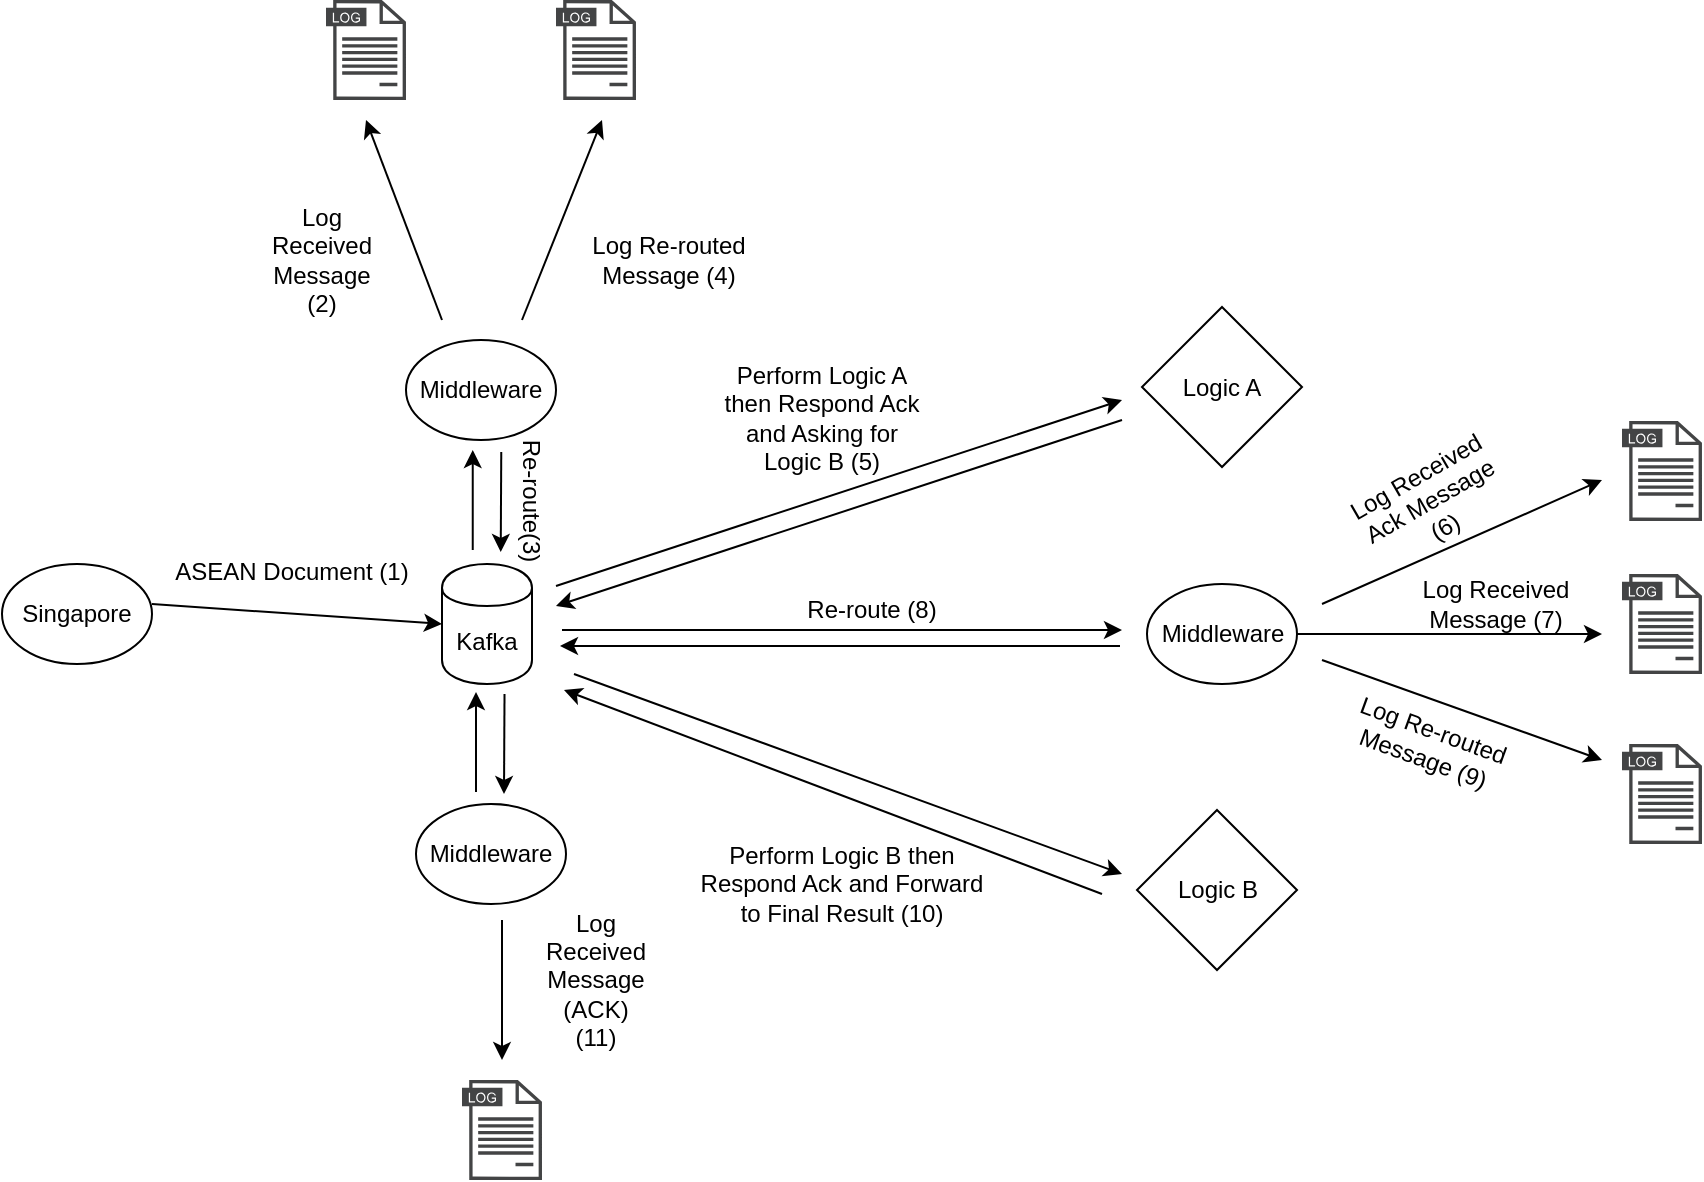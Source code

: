 <mxfile version="12.7.0" type="github">
  <diagram id="ud5dwsq-WHYO-kZ8ieqZ" name="Page-1">
    <mxGraphModel dx="1102" dy="600" grid="1" gridSize="10" guides="1" tooltips="1" connect="1" arrows="1" fold="1" page="1" pageScale="1" pageWidth="850" pageHeight="1100" math="0" shadow="0">
      <root>
        <mxCell id="0"/>
        <mxCell id="1" parent="0"/>
        <mxCell id="AvYiiQ6W-mm4F2KZA3Gk-1" value="Singapore" style="ellipse;whiteSpace=wrap;html=1;" parent="1" vertex="1">
          <mxGeometry y="432" width="75" height="50" as="geometry"/>
        </mxCell>
        <mxCell id="AvYiiQ6W-mm4F2KZA3Gk-2" value="Kafka" style="shape=cylinder;whiteSpace=wrap;html=1;boundedLbl=1;backgroundOutline=1;" parent="1" vertex="1">
          <mxGeometry x="220" y="432" width="45" height="60" as="geometry"/>
        </mxCell>
        <mxCell id="EoUa6bi9F9HUDuzPVZg3-1" value="&lt;div&gt;Middleware&lt;/div&gt;" style="ellipse;whiteSpace=wrap;html=1;" parent="1" vertex="1">
          <mxGeometry x="202" y="320" width="75" height="50" as="geometry"/>
        </mxCell>
        <mxCell id="EoUa6bi9F9HUDuzPVZg3-5" value="" style="group" parent="1" vertex="1" connectable="0">
          <mxGeometry x="75" y="452" as="geometry"/>
        </mxCell>
        <mxCell id="EoUa6bi9F9HUDuzPVZg3-3" value="" style="endArrow=classic;html=1;entryX=0;entryY=0.5;entryDx=0;entryDy=0;" parent="EoUa6bi9F9HUDuzPVZg3-5" target="AvYiiQ6W-mm4F2KZA3Gk-2" edge="1">
          <mxGeometry width="50" height="50" relative="1" as="geometry">
            <mxPoint as="sourcePoint"/>
            <mxPoint x="50" y="-50" as="targetPoint"/>
          </mxGeometry>
        </mxCell>
        <mxCell id="EoUa6bi9F9HUDuzPVZg3-6" value="&lt;div&gt;Logic B&lt;br&gt;&lt;/div&gt;" style="rhombus;whiteSpace=wrap;html=1;" parent="1" vertex="1">
          <mxGeometry x="567.5" y="555" width="80" height="80" as="geometry"/>
        </mxCell>
        <mxCell id="EoUa6bi9F9HUDuzPVZg3-7" value="&lt;div&gt;Logic A&lt;br&gt;&lt;/div&gt;" style="rhombus;whiteSpace=wrap;html=1;" parent="1" vertex="1">
          <mxGeometry x="570" y="303.5" width="80" height="80" as="geometry"/>
        </mxCell>
        <mxCell id="EoUa6bi9F9HUDuzPVZg3-8" value="&lt;div&gt;Middleware&lt;/div&gt;" style="ellipse;whiteSpace=wrap;html=1;" parent="1" vertex="1">
          <mxGeometry x="207" y="552" width="75" height="50" as="geometry"/>
        </mxCell>
        <mxCell id="EoUa6bi9F9HUDuzPVZg3-28" value="" style="group" parent="1" vertex="1" connectable="0">
          <mxGeometry x="237" y="496" width="14.26" height="51" as="geometry"/>
        </mxCell>
        <mxCell id="EoUa6bi9F9HUDuzPVZg3-29" value="" style="endArrow=classic;html=1;" parent="EoUa6bi9F9HUDuzPVZg3-28" edge="1">
          <mxGeometry width="50" height="50" relative="1" as="geometry">
            <mxPoint y="50" as="sourcePoint"/>
            <mxPoint as="targetPoint"/>
          </mxGeometry>
        </mxCell>
        <mxCell id="EoUa6bi9F9HUDuzPVZg3-30" value="" style="endArrow=classic;html=1;" parent="EoUa6bi9F9HUDuzPVZg3-28" edge="1">
          <mxGeometry width="50" height="50" relative="1" as="geometry">
            <mxPoint x="14.26" y="1" as="sourcePoint"/>
            <mxPoint x="14" y="51" as="targetPoint"/>
          </mxGeometry>
        </mxCell>
        <mxCell id="ruUjRHsJ501W6WgbLQNv-4" value="" style="group" vertex="1" connectable="0" parent="1">
          <mxGeometry x="235.37" y="375" width="14.26" height="51" as="geometry"/>
        </mxCell>
        <mxCell id="ruUjRHsJ501W6WgbLQNv-5" value="" style="group" vertex="1" connectable="0" parent="ruUjRHsJ501W6WgbLQNv-4">
          <mxGeometry width="14.26" height="51" as="geometry"/>
        </mxCell>
        <mxCell id="ruUjRHsJ501W6WgbLQNv-6" value="" style="endArrow=classic;html=1;" edge="1" parent="ruUjRHsJ501W6WgbLQNv-5">
          <mxGeometry width="50" height="50" relative="1" as="geometry">
            <mxPoint y="50" as="sourcePoint"/>
            <mxPoint as="targetPoint"/>
          </mxGeometry>
        </mxCell>
        <mxCell id="ruUjRHsJ501W6WgbLQNv-7" value="" style="endArrow=classic;html=1;" edge="1" parent="ruUjRHsJ501W6WgbLQNv-5">
          <mxGeometry width="50" height="50" relative="1" as="geometry">
            <mxPoint x="14.26" y="1" as="sourcePoint"/>
            <mxPoint x="14" y="51" as="targetPoint"/>
          </mxGeometry>
        </mxCell>
        <mxCell id="ruUjRHsJ501W6WgbLQNv-17" value="&lt;div&gt;ASEAN Document (1)&lt;/div&gt;" style="text;html=1;strokeColor=none;fillColor=none;align=center;verticalAlign=middle;whiteSpace=wrap;rounded=0;" vertex="1" parent="1">
          <mxGeometry x="80" y="426" width="130" height="20" as="geometry"/>
        </mxCell>
        <mxCell id="ruUjRHsJ501W6WgbLQNv-18" value="Re-route(3)" style="text;html=1;strokeColor=none;fillColor=none;align=center;verticalAlign=middle;whiteSpace=wrap;rounded=0;rotation=90;" vertex="1" parent="1">
          <mxGeometry x="230" y="390.5" width="70" height="20" as="geometry"/>
        </mxCell>
        <mxCell id="ruUjRHsJ501W6WgbLQNv-23" value="" style="pointerEvents=1;shadow=0;dashed=0;html=1;strokeColor=none;fillColor=#434445;aspect=fixed;labelPosition=center;verticalLabelPosition=bottom;verticalAlign=top;align=center;outlineConnect=0;shape=mxgraph.vvd.log_files;" vertex="1" parent="1">
          <mxGeometry x="162" y="150" width="40" height="50" as="geometry"/>
        </mxCell>
        <mxCell id="ruUjRHsJ501W6WgbLQNv-24" value="" style="pointerEvents=1;shadow=0;dashed=0;html=1;strokeColor=none;fillColor=#434445;aspect=fixed;labelPosition=center;verticalLabelPosition=bottom;verticalAlign=top;align=center;outlineConnect=0;shape=mxgraph.vvd.log_files;" vertex="1" parent="1">
          <mxGeometry x="277" y="150" width="40" height="50" as="geometry"/>
        </mxCell>
        <mxCell id="ruUjRHsJ501W6WgbLQNv-25" value="" style="endArrow=classic;html=1;" edge="1" parent="1">
          <mxGeometry width="50" height="50" relative="1" as="geometry">
            <mxPoint x="220" y="310" as="sourcePoint"/>
            <mxPoint x="182" y="210" as="targetPoint"/>
          </mxGeometry>
        </mxCell>
        <mxCell id="ruUjRHsJ501W6WgbLQNv-26" value="" style="endArrow=classic;html=1;" edge="1" parent="1">
          <mxGeometry width="50" height="50" relative="1" as="geometry">
            <mxPoint x="260" y="310" as="sourcePoint"/>
            <mxPoint x="300" y="210" as="targetPoint"/>
          </mxGeometry>
        </mxCell>
        <mxCell id="ruUjRHsJ501W6WgbLQNv-15" value="" style="endArrow=classic;html=1;" edge="1" parent="1">
          <mxGeometry width="50" height="50" relative="1" as="geometry">
            <mxPoint x="286" y="487" as="sourcePoint"/>
            <mxPoint x="560" y="587" as="targetPoint"/>
          </mxGeometry>
        </mxCell>
        <mxCell id="ruUjRHsJ501W6WgbLQNv-16" value="" style="endArrow=classic;html=1;" edge="1" parent="1">
          <mxGeometry width="50" height="50" relative="1" as="geometry">
            <mxPoint x="550" y="597" as="sourcePoint"/>
            <mxPoint x="281" y="495" as="targetPoint"/>
          </mxGeometry>
        </mxCell>
        <mxCell id="ruUjRHsJ501W6WgbLQNv-8" value="" style="endArrow=classic;html=1;" edge="1" parent="1">
          <mxGeometry width="50" height="50" relative="1" as="geometry">
            <mxPoint x="277" y="443" as="sourcePoint"/>
            <mxPoint x="560" y="350" as="targetPoint"/>
          </mxGeometry>
        </mxCell>
        <mxCell id="ruUjRHsJ501W6WgbLQNv-9" value="" style="endArrow=classic;html=1;" edge="1" parent="1">
          <mxGeometry width="50" height="50" relative="1" as="geometry">
            <mxPoint x="560" y="360" as="sourcePoint"/>
            <mxPoint x="277" y="453" as="targetPoint"/>
          </mxGeometry>
        </mxCell>
        <mxCell id="ruUjRHsJ501W6WgbLQNv-56" value="" style="edgeStyle=orthogonalEdgeStyle;rounded=0;orthogonalLoop=1;jettySize=auto;html=1;" edge="1" parent="1" source="ruUjRHsJ501W6WgbLQNv-27">
          <mxGeometry relative="1" as="geometry">
            <mxPoint x="800" y="467" as="targetPoint"/>
          </mxGeometry>
        </mxCell>
        <mxCell id="ruUjRHsJ501W6WgbLQNv-27" value="&lt;div&gt;Middleware&lt;/div&gt;" style="ellipse;whiteSpace=wrap;html=1;" vertex="1" parent="1">
          <mxGeometry x="572.5" y="442" width="75" height="50" as="geometry"/>
        </mxCell>
        <mxCell id="ruUjRHsJ501W6WgbLQNv-31" value="Re-route (8)" style="text;html=1;strokeColor=none;fillColor=none;align=center;verticalAlign=middle;whiteSpace=wrap;rounded=0;rotation=0;" vertex="1" parent="1">
          <mxGeometry x="400" y="445" width="70" height="20" as="geometry"/>
        </mxCell>
        <mxCell id="ruUjRHsJ501W6WgbLQNv-32" value="" style="group" vertex="1" connectable="0" parent="1">
          <mxGeometry x="279" y="465" width="281" height="8" as="geometry"/>
        </mxCell>
        <mxCell id="ruUjRHsJ501W6WgbLQNv-28" value="" style="endArrow=classic;html=1;" edge="1" parent="ruUjRHsJ501W6WgbLQNv-32">
          <mxGeometry width="50" height="50" relative="1" as="geometry">
            <mxPoint x="1" as="sourcePoint"/>
            <mxPoint x="281" as="targetPoint"/>
          </mxGeometry>
        </mxCell>
        <mxCell id="ruUjRHsJ501W6WgbLQNv-30" value="" style="endArrow=classic;html=1;" edge="1" parent="ruUjRHsJ501W6WgbLQNv-32">
          <mxGeometry width="50" height="50" relative="1" as="geometry">
            <mxPoint x="280" y="8" as="sourcePoint"/>
            <mxPoint y="8" as="targetPoint"/>
          </mxGeometry>
        </mxCell>
        <mxCell id="ruUjRHsJ501W6WgbLQNv-33" value="" style="pointerEvents=1;shadow=0;dashed=0;html=1;strokeColor=none;fillColor=#434445;aspect=fixed;labelPosition=center;verticalLabelPosition=bottom;verticalAlign=top;align=center;outlineConnect=0;shape=mxgraph.vvd.log_files;" vertex="1" parent="1">
          <mxGeometry x="810" y="360.5" width="40" height="50" as="geometry"/>
        </mxCell>
        <mxCell id="ruUjRHsJ501W6WgbLQNv-34" value="" style="pointerEvents=1;shadow=0;dashed=0;html=1;strokeColor=none;fillColor=#434445;aspect=fixed;labelPosition=center;verticalLabelPosition=bottom;verticalAlign=top;align=center;outlineConnect=0;shape=mxgraph.vvd.log_files;" vertex="1" parent="1">
          <mxGeometry x="810" y="522" width="40" height="50" as="geometry"/>
        </mxCell>
        <mxCell id="ruUjRHsJ501W6WgbLQNv-35" value="" style="endArrow=classic;html=1;" edge="1" parent="1">
          <mxGeometry width="50" height="50" relative="1" as="geometry">
            <mxPoint x="660" y="452" as="sourcePoint"/>
            <mxPoint x="800" y="390" as="targetPoint"/>
          </mxGeometry>
        </mxCell>
        <mxCell id="ruUjRHsJ501W6WgbLQNv-36" value="" style="endArrow=classic;html=1;" edge="1" parent="1">
          <mxGeometry width="50" height="50" relative="1" as="geometry">
            <mxPoint x="660" y="480" as="sourcePoint"/>
            <mxPoint x="800" y="530" as="targetPoint"/>
          </mxGeometry>
        </mxCell>
        <mxCell id="ruUjRHsJ501W6WgbLQNv-43" value="&lt;div&gt;Log Received Message (2)&lt;br&gt;&lt;/div&gt;" style="text;html=1;strokeColor=none;fillColor=none;align=center;verticalAlign=middle;whiteSpace=wrap;rounded=0;" vertex="1" parent="1">
          <mxGeometry x="140" y="270" width="40" height="20" as="geometry"/>
        </mxCell>
        <mxCell id="ruUjRHsJ501W6WgbLQNv-45" value="Log Re-routed Message (4)" style="text;html=1;strokeColor=none;fillColor=none;align=center;verticalAlign=middle;whiteSpace=wrap;rounded=0;" vertex="1" parent="1">
          <mxGeometry x="282" y="270" width="103" height="20" as="geometry"/>
        </mxCell>
        <mxCell id="ruUjRHsJ501W6WgbLQNv-46" value="Perform Logic A then Respond Ack and Asking for Logic B (5)" style="text;html=1;strokeColor=none;fillColor=none;align=center;verticalAlign=middle;whiteSpace=wrap;rounded=0;" vertex="1" parent="1">
          <mxGeometry x="360" y="336.5" width="100" height="45" as="geometry"/>
        </mxCell>
        <mxCell id="ruUjRHsJ501W6WgbLQNv-47" value="&lt;div&gt;Log Received Ack Message (6)&lt;br&gt;&lt;/div&gt;" style="text;html=1;strokeColor=none;fillColor=none;align=center;verticalAlign=middle;whiteSpace=wrap;rounded=0;rotation=-30;" vertex="1" parent="1">
          <mxGeometry x="668.5" y="390.5" width="90" height="20" as="geometry"/>
        </mxCell>
        <mxCell id="ruUjRHsJ501W6WgbLQNv-57" value="&lt;div&gt;Log Received Message (7)&lt;br&gt;&lt;/div&gt;" style="text;html=1;strokeColor=none;fillColor=none;align=center;verticalAlign=middle;whiteSpace=wrap;rounded=0;" vertex="1" parent="1">
          <mxGeometry x="707" y="442" width="80" height="20" as="geometry"/>
        </mxCell>
        <mxCell id="ruUjRHsJ501W6WgbLQNv-48" value="Log Re-routed Message (9)" style="text;html=1;strokeColor=none;fillColor=none;align=center;verticalAlign=middle;whiteSpace=wrap;rounded=0;rotation=20;" vertex="1" parent="1">
          <mxGeometry x="662" y="511.5" width="103" height="20" as="geometry"/>
        </mxCell>
        <mxCell id="ruUjRHsJ501W6WgbLQNv-49" value="Perform Logic B then Respond Ack and Forward to Final Result (10)" style="text;html=1;strokeColor=none;fillColor=none;align=center;verticalAlign=middle;whiteSpace=wrap;rounded=0;" vertex="1" parent="1">
          <mxGeometry x="344.75" y="582" width="149.5" height="20" as="geometry"/>
        </mxCell>
        <mxCell id="ruUjRHsJ501W6WgbLQNv-50" value="" style="pointerEvents=1;shadow=0;dashed=0;html=1;strokeColor=none;fillColor=#434445;aspect=fixed;labelPosition=center;verticalLabelPosition=bottom;verticalAlign=top;align=center;outlineConnect=0;shape=mxgraph.vvd.log_files;" vertex="1" parent="1">
          <mxGeometry x="230" y="690" width="40" height="50" as="geometry"/>
        </mxCell>
        <mxCell id="ruUjRHsJ501W6WgbLQNv-51" value="&lt;div&gt;Log Received Message (ACK) (11)&lt;br&gt;&lt;/div&gt;" style="text;html=1;strokeColor=none;fillColor=none;align=center;verticalAlign=middle;whiteSpace=wrap;rounded=0;" vertex="1" parent="1">
          <mxGeometry x="277" y="630" width="40" height="20" as="geometry"/>
        </mxCell>
        <mxCell id="ruUjRHsJ501W6WgbLQNv-52" value="" style="endArrow=classic;html=1;" edge="1" parent="1">
          <mxGeometry width="50" height="50" relative="1" as="geometry">
            <mxPoint x="250" y="610" as="sourcePoint"/>
            <mxPoint x="250" y="680" as="targetPoint"/>
          </mxGeometry>
        </mxCell>
        <mxCell id="ruUjRHsJ501W6WgbLQNv-54" value="" style="pointerEvents=1;shadow=0;dashed=0;html=1;strokeColor=none;fillColor=#434445;aspect=fixed;labelPosition=center;verticalLabelPosition=bottom;verticalAlign=top;align=center;outlineConnect=0;shape=mxgraph.vvd.log_files;" vertex="1" parent="1">
          <mxGeometry x="810" y="437" width="40" height="50" as="geometry"/>
        </mxCell>
      </root>
    </mxGraphModel>
  </diagram>
</mxfile>
